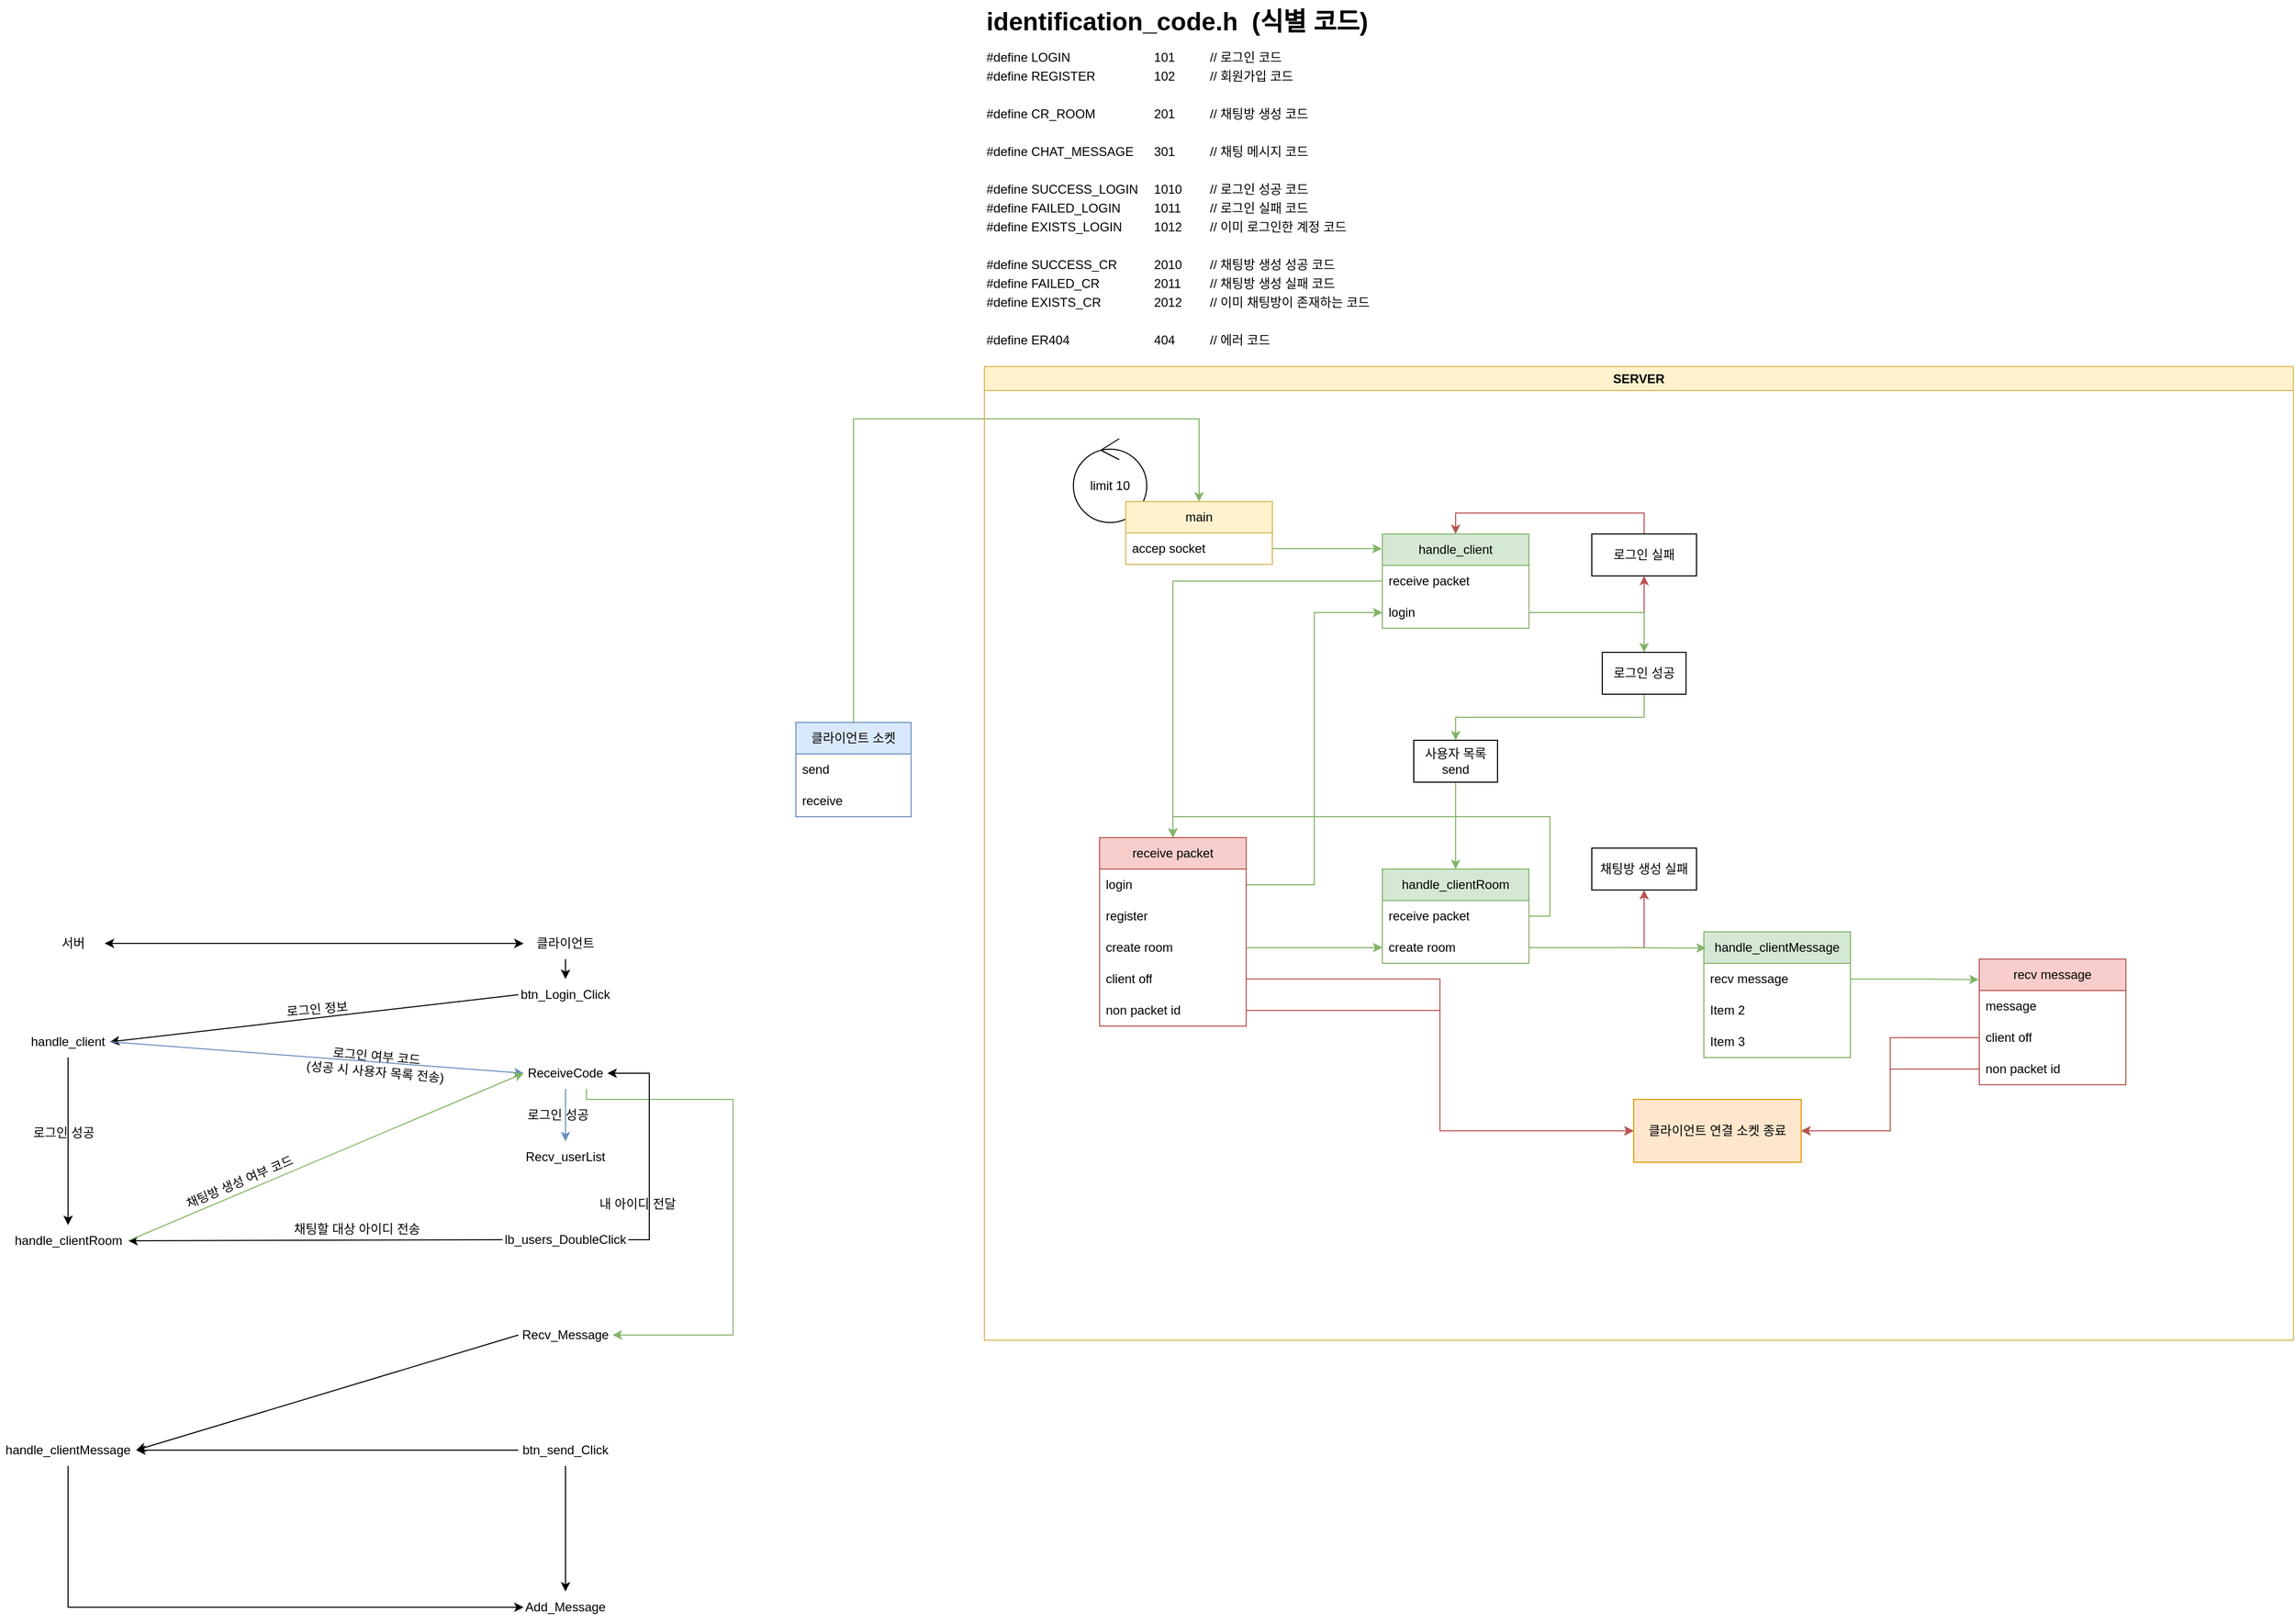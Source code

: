 <mxfile version="24.7.12">
  <diagram name="페이지-1" id="7Ynsx05TQ_TW6J1zzL17">
    <mxGraphModel dx="2921" dy="870" grid="1" gridSize="10" guides="1" tooltips="1" connect="1" arrows="1" fold="1" page="1" pageScale="1" pageWidth="827" pageHeight="1169" math="0" shadow="0">
      <root>
        <mxCell id="0" />
        <mxCell id="1" parent="0" />
        <mxCell id="s8_g53VmeSPwoNF7_Ztp-17" value="&lt;h1 style=&quot;margin-top: 0px;&quot;&gt;identification_code.h&amp;nbsp; (식별 코드)&lt;/h1&gt;&lt;p style=&quot;line-height: 50%;&quot;&gt;#define LOGIN&lt;span style=&quot;white-space:pre&quot;&gt;&#x9;&#x9;&#x9;&lt;/span&gt;101&lt;span style=&quot;white-space:pre&quot;&gt;&#x9;&#x9;&lt;/span&gt;// 로그인 코드&lt;/p&gt;&lt;p style=&quot;line-height: 50%;&quot;&gt;#define REGISTER&lt;span style=&quot;white-space:pre&quot;&gt;&#x9;&#x9;&lt;span style=&quot;white-space: pre;&quot;&gt;&#x9;&lt;/span&gt;&lt;/span&gt;102&lt;span style=&quot;white-space:pre&quot;&gt;&#x9;&#x9;&lt;/span&gt;// 회원가입 코드&lt;/p&gt;&lt;p style=&quot;line-height: 50%;&quot;&gt;&lt;br&gt;&lt;/p&gt;&lt;p style=&quot;line-height: 50%;&quot;&gt;#define CR_ROOM&lt;span style=&quot;white-space:pre&quot;&gt;&#x9;&#x9;&#x9;&lt;/span&gt;201&lt;span style=&quot;white-space:pre&quot;&gt;&#x9;&#x9;&lt;/span&gt;// 채팅방 생성 코드&lt;/p&gt;&lt;p style=&quot;line-height: 50%;&quot;&gt;&lt;br&gt;&lt;/p&gt;&lt;p style=&quot;line-height: 50%;&quot;&gt;#define CHAT_MESSAGE&lt;span style=&quot;white-space:pre&quot;&gt;&#x9;&lt;/span&gt;301&lt;span style=&quot;white-space:pre&quot;&gt;&#x9;&#x9;&lt;/span&gt;// 채팅 메시지 코드&lt;/p&gt;&lt;p style=&quot;line-height: 50%;&quot;&gt;&lt;br&gt;&lt;/p&gt;&lt;p style=&quot;line-height: 50%;&quot;&gt;#define SUCCESS_LOGIN&lt;span style=&quot;white-space:pre&quot;&gt;&#x9;&lt;/span&gt;1010&lt;span style=&quot;white-space:pre&quot;&gt;&#x9;&lt;/span&gt;// 로그인 성공 코드&lt;/p&gt;&lt;p style=&quot;line-height: 50%;&quot;&gt;#define FAILED_LOGIN&lt;span style=&quot;white-space: pre;&quot;&gt;&#x9;&lt;/span&gt;&lt;span style=&quot;white-space:pre&quot;&gt;&#x9;&lt;/span&gt;1011&lt;span style=&quot;white-space:pre&quot;&gt;&#x9;&lt;/span&gt;// 로그인 실패 코드&lt;/p&gt;&lt;p style=&quot;line-height: 50%;&quot;&gt;#define EXISTS_LOGIN&lt;span style=&quot;white-space:pre&quot;&gt;&#x9;&lt;span style=&quot;white-space: pre;&quot;&gt;&#x9;&lt;/span&gt;&lt;/span&gt;1012&lt;span style=&quot;white-space:pre&quot;&gt;&#x9;&lt;/span&gt;// 이미 로그인한 계정 코드&lt;/p&gt;&lt;p style=&quot;line-height: 50%;&quot;&gt;&lt;br&gt;&lt;/p&gt;&lt;p style=&quot;line-height: 50%;&quot;&gt;#define SUCCESS_CR&lt;span style=&quot;white-space:pre&quot;&gt;&#x9;&#x9;&lt;/span&gt;2010&lt;span style=&quot;white-space:pre&quot;&gt;&#x9;&lt;/span&gt;// 채팅방 생성 성공 코드&lt;/p&gt;&lt;p style=&quot;line-height: 50%;&quot;&gt;#define FAILED_CR&lt;span style=&quot;white-space:pre&quot;&gt;&#x9;&#x9;&lt;/span&gt;2011&lt;span style=&quot;white-space:pre&quot;&gt;&#x9;&lt;/span&gt;// 채팅방 생성 실패 코드&lt;/p&gt;&lt;p style=&quot;line-height: 50%;&quot;&gt;#define EXISTS_CR&lt;span style=&quot;white-space:pre&quot;&gt;&#x9;&#x9;&lt;/span&gt;2012&lt;span style=&quot;white-space:pre&quot;&gt;&#x9;&lt;/span&gt;// 이미 채팅방이 존재하는 코드&lt;/p&gt;&lt;p style=&quot;line-height: 50%;&quot;&gt;&lt;br&gt;&lt;/p&gt;&lt;p style=&quot;line-height: 50%;&quot;&gt;#define ER404&lt;span style=&quot;white-space:pre&quot;&gt;&#x9;&#x9;&#x9;&lt;/span&gt;404&lt;span style=&quot;white-space:pre&quot;&gt;&#x9;&#x9;&lt;/span&gt;// 에러 코드&lt;/p&gt;" style="text;html=1;whiteSpace=wrap;overflow=hidden;rounded=0;" parent="1" vertex="1">
          <mxGeometry width="400" height="330" as="geometry" />
        </mxCell>
        <mxCell id="HkOdZyDKnDV-VlXJsd4s-2" value="handle_client" style="swimlane;fontStyle=0;childLayout=stackLayout;horizontal=1;startSize=30;horizontalStack=0;resizeParent=1;resizeParentMax=0;resizeLast=0;collapsible=1;marginBottom=0;whiteSpace=wrap;html=1;fillColor=#d5e8d4;strokeColor=#82b366;" parent="1" vertex="1">
          <mxGeometry x="380" y="510" width="140" height="90" as="geometry" />
        </mxCell>
        <mxCell id="HkOdZyDKnDV-VlXJsd4s-3" value="receive packet" style="text;strokeColor=none;fillColor=none;align=left;verticalAlign=middle;spacingLeft=4;spacingRight=4;overflow=hidden;points=[[0,0.5],[1,0.5]];portConstraint=eastwest;rotatable=0;whiteSpace=wrap;html=1;" parent="HkOdZyDKnDV-VlXJsd4s-2" vertex="1">
          <mxGeometry y="30" width="140" height="30" as="geometry" />
        </mxCell>
        <mxCell id="HkOdZyDKnDV-VlXJsd4s-24" value="login" style="text;strokeColor=none;fillColor=none;align=left;verticalAlign=middle;spacingLeft=4;spacingRight=4;overflow=hidden;points=[[0,0.5],[1,0.5]];portConstraint=eastwest;rotatable=0;whiteSpace=wrap;html=1;" parent="HkOdZyDKnDV-VlXJsd4s-2" vertex="1">
          <mxGeometry y="60" width="140" height="30" as="geometry" />
        </mxCell>
        <mxCell id="HkOdZyDKnDV-VlXJsd4s-53" style="edgeStyle=orthogonalEdgeStyle;rounded=0;orthogonalLoop=1;jettySize=auto;html=1;exitX=1;exitY=0.25;exitDx=0;exitDy=0;entryX=0;entryY=0.5;entryDx=0;entryDy=0;fillColor=#d5e8d4;strokeColor=#82b366;" parent="1" source="HkOdZyDKnDV-VlXJsd4s-6" target="HkOdZyDKnDV-VlXJsd4s-24" edge="1">
          <mxGeometry relative="1" as="geometry" />
        </mxCell>
        <mxCell id="HkOdZyDKnDV-VlXJsd4s-59" style="edgeStyle=orthogonalEdgeStyle;rounded=0;orthogonalLoop=1;jettySize=auto;html=1;exitX=1;exitY=0.75;exitDx=0;exitDy=0;entryX=0;entryY=0.5;entryDx=0;entryDy=0;fillColor=#f8cecc;strokeColor=#b85450;" parent="1" source="HkOdZyDKnDV-VlXJsd4s-6" target="HkOdZyDKnDV-VlXJsd4s-58" edge="1">
          <mxGeometry relative="1" as="geometry" />
        </mxCell>
        <mxCell id="HkOdZyDKnDV-VlXJsd4s-6" value="receive packet" style="swimlane;fontStyle=0;childLayout=stackLayout;horizontal=1;startSize=30;horizontalStack=0;resizeParent=1;resizeParentMax=0;resizeLast=0;collapsible=1;marginBottom=0;whiteSpace=wrap;html=1;fillColor=#f8cecc;strokeColor=#b85450;" parent="1" vertex="1">
          <mxGeometry x="110" y="800" width="140" height="180" as="geometry" />
        </mxCell>
        <mxCell id="HkOdZyDKnDV-VlXJsd4s-7" value="login" style="text;strokeColor=none;fillColor=none;align=left;verticalAlign=middle;spacingLeft=4;spacingRight=4;overflow=hidden;points=[[0,0.5],[1,0.5]];portConstraint=eastwest;rotatable=0;whiteSpace=wrap;html=1;" parent="HkOdZyDKnDV-VlXJsd4s-6" vertex="1">
          <mxGeometry y="30" width="140" height="30" as="geometry" />
        </mxCell>
        <mxCell id="HkOdZyDKnDV-VlXJsd4s-8" value="register" style="text;strokeColor=none;fillColor=none;align=left;verticalAlign=middle;spacingLeft=4;spacingRight=4;overflow=hidden;points=[[0,0.5],[1,0.5]];portConstraint=eastwest;rotatable=0;whiteSpace=wrap;html=1;" parent="HkOdZyDKnDV-VlXJsd4s-6" vertex="1">
          <mxGeometry y="60" width="140" height="30" as="geometry" />
        </mxCell>
        <mxCell id="HkOdZyDKnDV-VlXJsd4s-9" value="create room" style="text;strokeColor=none;fillColor=none;align=left;verticalAlign=middle;spacingLeft=4;spacingRight=4;overflow=hidden;points=[[0,0.5],[1,0.5]];portConstraint=eastwest;rotatable=0;whiteSpace=wrap;html=1;" parent="HkOdZyDKnDV-VlXJsd4s-6" vertex="1">
          <mxGeometry y="90" width="140" height="30" as="geometry" />
        </mxCell>
        <mxCell id="HkOdZyDKnDV-VlXJsd4s-11" value="client off" style="text;strokeColor=none;fillColor=none;align=left;verticalAlign=middle;spacingLeft=4;spacingRight=4;overflow=hidden;points=[[0,0.5],[1,0.5]];portConstraint=eastwest;rotatable=0;whiteSpace=wrap;html=1;" parent="HkOdZyDKnDV-VlXJsd4s-6" vertex="1">
          <mxGeometry y="120" width="140" height="30" as="geometry" />
        </mxCell>
        <mxCell id="HkOdZyDKnDV-VlXJsd4s-13" value="non packet id" style="text;strokeColor=none;fillColor=none;align=left;verticalAlign=middle;spacingLeft=4;spacingRight=4;overflow=hidden;points=[[0,0.5],[1,0.5]];portConstraint=eastwest;rotatable=0;whiteSpace=wrap;html=1;" parent="HkOdZyDKnDV-VlXJsd4s-6" vertex="1">
          <mxGeometry y="150" width="140" height="30" as="geometry" />
        </mxCell>
        <mxCell id="HkOdZyDKnDV-VlXJsd4s-15" value="recv message" style="swimlane;fontStyle=0;childLayout=stackLayout;horizontal=1;startSize=30;horizontalStack=0;resizeParent=1;resizeParentMax=0;resizeLast=0;collapsible=1;marginBottom=0;whiteSpace=wrap;html=1;fillColor=#f8cecc;strokeColor=#b85450;" parent="1" vertex="1">
          <mxGeometry x="950" y="916" width="140" height="120" as="geometry" />
        </mxCell>
        <mxCell id="HkOdZyDKnDV-VlXJsd4s-16" value="message" style="text;strokeColor=none;fillColor=none;align=left;verticalAlign=middle;spacingLeft=4;spacingRight=4;overflow=hidden;points=[[0,0.5],[1,0.5]];portConstraint=eastwest;rotatable=0;whiteSpace=wrap;html=1;" parent="HkOdZyDKnDV-VlXJsd4s-15" vertex="1">
          <mxGeometry y="30" width="140" height="30" as="geometry" />
        </mxCell>
        <mxCell id="HkOdZyDKnDV-VlXJsd4s-17" value="client off" style="text;strokeColor=none;fillColor=none;align=left;verticalAlign=middle;spacingLeft=4;spacingRight=4;overflow=hidden;points=[[0,0.5],[1,0.5]];portConstraint=eastwest;rotatable=0;whiteSpace=wrap;html=1;" parent="HkOdZyDKnDV-VlXJsd4s-15" vertex="1">
          <mxGeometry y="60" width="140" height="30" as="geometry" />
        </mxCell>
        <mxCell id="HkOdZyDKnDV-VlXJsd4s-18" value="non packet id" style="text;strokeColor=none;fillColor=none;align=left;verticalAlign=middle;spacingLeft=4;spacingRight=4;overflow=hidden;points=[[0,0.5],[1,0.5]];portConstraint=eastwest;rotatable=0;whiteSpace=wrap;html=1;" parent="HkOdZyDKnDV-VlXJsd4s-15" vertex="1">
          <mxGeometry y="90" width="140" height="30" as="geometry" />
        </mxCell>
        <mxCell id="HkOdZyDKnDV-VlXJsd4s-19" value="handle_clientRoom" style="swimlane;fontStyle=0;childLayout=stackLayout;horizontal=1;startSize=30;horizontalStack=0;resizeParent=1;resizeParentMax=0;resizeLast=0;collapsible=1;marginBottom=0;whiteSpace=wrap;html=1;fillColor=#d5e8d4;strokeColor=#82b366;" parent="1" vertex="1">
          <mxGeometry x="380" y="830" width="140" height="90" as="geometry" />
        </mxCell>
        <mxCell id="HkOdZyDKnDV-VlXJsd4s-20" value="receive packet" style="text;strokeColor=none;fillColor=none;align=left;verticalAlign=middle;spacingLeft=4;spacingRight=4;overflow=hidden;points=[[0,0.5],[1,0.5]];portConstraint=eastwest;rotatable=0;whiteSpace=wrap;html=1;" parent="HkOdZyDKnDV-VlXJsd4s-19" vertex="1">
          <mxGeometry y="30" width="140" height="30" as="geometry" />
        </mxCell>
        <mxCell id="HkOdZyDKnDV-VlXJsd4s-21" value="create room" style="text;strokeColor=none;fillColor=none;align=left;verticalAlign=middle;spacingLeft=4;spacingRight=4;overflow=hidden;points=[[0,0.5],[1,0.5]];portConstraint=eastwest;rotatable=0;whiteSpace=wrap;html=1;" parent="HkOdZyDKnDV-VlXJsd4s-19" vertex="1">
          <mxGeometry y="60" width="140" height="30" as="geometry" />
        </mxCell>
        <mxCell id="HkOdZyDKnDV-VlXJsd4s-23" style="edgeStyle=orthogonalEdgeStyle;rounded=0;orthogonalLoop=1;jettySize=auto;html=1;exitX=1;exitY=0.5;exitDx=0;exitDy=0;entryX=-0.004;entryY=0.156;entryDx=0;entryDy=0;entryPerimeter=0;fillColor=#d5e8d4;strokeColor=#82b366;" parent="1" source="s8_g53VmeSPwoNF7_Ztp-13" target="HkOdZyDKnDV-VlXJsd4s-2" edge="1">
          <mxGeometry relative="1" as="geometry">
            <mxPoint x="400" y="470" as="targetPoint" />
          </mxGeometry>
        </mxCell>
        <mxCell id="HkOdZyDKnDV-VlXJsd4s-64" style="edgeStyle=orthogonalEdgeStyle;rounded=0;orthogonalLoop=1;jettySize=auto;html=1;exitX=0.5;exitY=0;exitDx=0;exitDy=0;entryX=0.5;entryY=0;entryDx=0;entryDy=0;fillColor=#f8cecc;strokeColor=#b85450;" parent="1" source="HkOdZyDKnDV-VlXJsd4s-29" target="HkOdZyDKnDV-VlXJsd4s-2" edge="1">
          <mxGeometry relative="1" as="geometry" />
        </mxCell>
        <mxCell id="HkOdZyDKnDV-VlXJsd4s-29" value="로그인 실패" style="rounded=0;whiteSpace=wrap;html=1;" parent="1" vertex="1">
          <mxGeometry x="580" y="510" width="100" height="40" as="geometry" />
        </mxCell>
        <mxCell id="HkOdZyDKnDV-VlXJsd4s-36" style="edgeStyle=orthogonalEdgeStyle;rounded=0;orthogonalLoop=1;jettySize=auto;html=1;exitX=1;exitY=0.5;exitDx=0;exitDy=0;entryX=0;entryY=0.5;entryDx=0;entryDy=0;fillColor=#d5e8d4;strokeColor=#82b366;" parent="1" source="HkOdZyDKnDV-VlXJsd4s-9" target="HkOdZyDKnDV-VlXJsd4s-21" edge="1">
          <mxGeometry relative="1" as="geometry" />
        </mxCell>
        <mxCell id="HkOdZyDKnDV-VlXJsd4s-37" value="채팅방 생성 실패" style="rounded=0;whiteSpace=wrap;html=1;" parent="1" vertex="1">
          <mxGeometry x="580" y="810" width="100" height="40" as="geometry" />
        </mxCell>
        <mxCell id="HkOdZyDKnDV-VlXJsd4s-40" style="edgeStyle=orthogonalEdgeStyle;rounded=0;orthogonalLoop=1;jettySize=auto;html=1;exitX=1;exitY=0.5;exitDx=0;exitDy=0;entryX=0.5;entryY=1;entryDx=0;entryDy=0;fillColor=#f8cecc;strokeColor=#b85450;" parent="1" source="HkOdZyDKnDV-VlXJsd4s-24" target="HkOdZyDKnDV-VlXJsd4s-29" edge="1">
          <mxGeometry relative="1" as="geometry" />
        </mxCell>
        <mxCell id="HkOdZyDKnDV-VlXJsd4s-42" style="edgeStyle=orthogonalEdgeStyle;rounded=0;orthogonalLoop=1;jettySize=auto;html=1;exitX=1;exitY=0.5;exitDx=0;exitDy=0;entryX=0.5;entryY=1;entryDx=0;entryDy=0;fillColor=#f8cecc;strokeColor=#b85450;" parent="1" source="HkOdZyDKnDV-VlXJsd4s-21" target="HkOdZyDKnDV-VlXJsd4s-37" edge="1">
          <mxGeometry relative="1" as="geometry" />
        </mxCell>
        <mxCell id="HkOdZyDKnDV-VlXJsd4s-44" value="handle_clientMessage" style="swimlane;fontStyle=0;childLayout=stackLayout;horizontal=1;startSize=30;horizontalStack=0;resizeParent=1;resizeParentMax=0;resizeLast=0;collapsible=1;marginBottom=0;whiteSpace=wrap;html=1;fillColor=#d5e8d4;strokeColor=#82b366;" parent="1" vertex="1">
          <mxGeometry x="687" y="890" width="140" height="120" as="geometry" />
        </mxCell>
        <mxCell id="HkOdZyDKnDV-VlXJsd4s-45" value="recv message" style="text;strokeColor=none;fillColor=none;align=left;verticalAlign=middle;spacingLeft=4;spacingRight=4;overflow=hidden;points=[[0,0.5],[1,0.5]];portConstraint=eastwest;rotatable=0;whiteSpace=wrap;html=1;" parent="HkOdZyDKnDV-VlXJsd4s-44" vertex="1">
          <mxGeometry y="30" width="140" height="30" as="geometry" />
        </mxCell>
        <mxCell id="HkOdZyDKnDV-VlXJsd4s-46" value="Item 2" style="text;strokeColor=none;fillColor=none;align=left;verticalAlign=middle;spacingLeft=4;spacingRight=4;overflow=hidden;points=[[0,0.5],[1,0.5]];portConstraint=eastwest;rotatable=0;whiteSpace=wrap;html=1;" parent="HkOdZyDKnDV-VlXJsd4s-44" vertex="1">
          <mxGeometry y="60" width="140" height="30" as="geometry" />
        </mxCell>
        <mxCell id="HkOdZyDKnDV-VlXJsd4s-47" value="Item 3" style="text;strokeColor=none;fillColor=none;align=left;verticalAlign=middle;spacingLeft=4;spacingRight=4;overflow=hidden;points=[[0,0.5],[1,0.5]];portConstraint=eastwest;rotatable=0;whiteSpace=wrap;html=1;" parent="HkOdZyDKnDV-VlXJsd4s-44" vertex="1">
          <mxGeometry y="90" width="140" height="30" as="geometry" />
        </mxCell>
        <mxCell id="HkOdZyDKnDV-VlXJsd4s-51" style="edgeStyle=orthogonalEdgeStyle;rounded=0;orthogonalLoop=1;jettySize=auto;html=1;exitX=1;exitY=0.5;exitDx=0;exitDy=0;entryX=-0.004;entryY=0.163;entryDx=0;entryDy=0;entryPerimeter=0;fillColor=#d5e8d4;strokeColor=#82b366;" parent="1" source="HkOdZyDKnDV-VlXJsd4s-45" target="HkOdZyDKnDV-VlXJsd4s-15" edge="1">
          <mxGeometry relative="1" as="geometry" />
        </mxCell>
        <mxCell id="HkOdZyDKnDV-VlXJsd4s-57" style="edgeStyle=orthogonalEdgeStyle;rounded=0;orthogonalLoop=1;jettySize=auto;html=1;exitX=1;exitY=0.5;exitDx=0;exitDy=0;entryX=0.5;entryY=0;entryDx=0;entryDy=0;fillColor=#d5e8d4;strokeColor=#82b366;" parent="1" source="HkOdZyDKnDV-VlXJsd4s-20" target="HkOdZyDKnDV-VlXJsd4s-6" edge="1">
          <mxGeometry relative="1" as="geometry">
            <mxPoint x="180" y="710" as="targetPoint" />
            <Array as="points">
              <mxPoint x="540" y="875" />
              <mxPoint x="540" y="780" />
              <mxPoint x="180" y="780" />
            </Array>
          </mxGeometry>
        </mxCell>
        <mxCell id="HkOdZyDKnDV-VlXJsd4s-58" value="클라이언트 연결 소켓 종료" style="rounded=0;whiteSpace=wrap;html=1;fillColor=#ffe6cc;strokeColor=#d79b00;" parent="1" vertex="1">
          <mxGeometry x="620" y="1050" width="160" height="60" as="geometry" />
        </mxCell>
        <mxCell id="HkOdZyDKnDV-VlXJsd4s-60" style="edgeStyle=orthogonalEdgeStyle;rounded=0;orthogonalLoop=1;jettySize=auto;html=1;exitX=1;exitY=0.5;exitDx=0;exitDy=0;entryX=0.014;entryY=0.129;entryDx=0;entryDy=0;entryPerimeter=0;fillColor=#d5e8d4;strokeColor=#82b366;" parent="1" source="HkOdZyDKnDV-VlXJsd4s-21" target="HkOdZyDKnDV-VlXJsd4s-44" edge="1">
          <mxGeometry relative="1" as="geometry" />
        </mxCell>
        <mxCell id="HkOdZyDKnDV-VlXJsd4s-61" style="edgeStyle=orthogonalEdgeStyle;rounded=0;orthogonalLoop=1;jettySize=auto;html=1;exitX=0;exitY=0.5;exitDx=0;exitDy=0;entryX=1;entryY=0.5;entryDx=0;entryDy=0;fillColor=#f8cecc;strokeColor=#b85450;" parent="1" source="HkOdZyDKnDV-VlXJsd4s-17" target="HkOdZyDKnDV-VlXJsd4s-58" edge="1">
          <mxGeometry relative="1" as="geometry" />
        </mxCell>
        <mxCell id="HkOdZyDKnDV-VlXJsd4s-62" style="edgeStyle=orthogonalEdgeStyle;rounded=0;orthogonalLoop=1;jettySize=auto;html=1;exitX=1;exitY=0.5;exitDx=0;exitDy=0;entryX=0;entryY=0.5;entryDx=0;entryDy=0;fillColor=#f8cecc;strokeColor=#b85450;" parent="1" source="HkOdZyDKnDV-VlXJsd4s-13" target="HkOdZyDKnDV-VlXJsd4s-58" edge="1">
          <mxGeometry relative="1" as="geometry" />
        </mxCell>
        <mxCell id="HkOdZyDKnDV-VlXJsd4s-63" style="edgeStyle=orthogonalEdgeStyle;rounded=0;orthogonalLoop=1;jettySize=auto;html=1;exitX=0;exitY=0.5;exitDx=0;exitDy=0;entryX=1;entryY=0.5;entryDx=0;entryDy=0;fillColor=#f8cecc;strokeColor=#b85450;" parent="1" source="HkOdZyDKnDV-VlXJsd4s-18" target="HkOdZyDKnDV-VlXJsd4s-58" edge="1">
          <mxGeometry relative="1" as="geometry" />
        </mxCell>
        <mxCell id="HkOdZyDKnDV-VlXJsd4s-69" value="" style="edgeStyle=orthogonalEdgeStyle;rounded=0;orthogonalLoop=1;jettySize=auto;html=1;exitX=1;exitY=0.5;exitDx=0;exitDy=0;entryX=0.5;entryY=0;entryDx=0;entryDy=0;fillColor=#d5e8d4;strokeColor=#82b366;" parent="1" source="HkOdZyDKnDV-VlXJsd4s-24" target="HkOdZyDKnDV-VlXJsd4s-65" edge="1">
          <mxGeometry relative="1" as="geometry">
            <mxPoint x="520" y="585" as="sourcePoint" />
            <mxPoint x="450" y="830" as="targetPoint" />
            <Array as="points" />
          </mxGeometry>
        </mxCell>
        <mxCell id="HkOdZyDKnDV-VlXJsd4s-76" style="edgeStyle=orthogonalEdgeStyle;rounded=0;orthogonalLoop=1;jettySize=auto;html=1;exitX=0.5;exitY=1;exitDx=0;exitDy=0;entryX=0.5;entryY=0;entryDx=0;entryDy=0;fillColor=#d5e8d4;strokeColor=#82b366;" parent="1" source="HkOdZyDKnDV-VlXJsd4s-65" target="HkOdZyDKnDV-VlXJsd4s-71" edge="1">
          <mxGeometry relative="1" as="geometry" />
        </mxCell>
        <mxCell id="HkOdZyDKnDV-VlXJsd4s-65" value="로그인 성공" style="rounded=0;whiteSpace=wrap;html=1;" parent="1" vertex="1">
          <mxGeometry x="590" y="623" width="80" height="40" as="geometry" />
        </mxCell>
        <mxCell id="HkOdZyDKnDV-VlXJsd4s-75" style="edgeStyle=orthogonalEdgeStyle;rounded=0;orthogonalLoop=1;jettySize=auto;html=1;exitX=0.5;exitY=1;exitDx=0;exitDy=0;entryX=0.5;entryY=0;entryDx=0;entryDy=0;fillColor=#d5e8d4;strokeColor=#82b366;" parent="1" source="HkOdZyDKnDV-VlXJsd4s-71" target="HkOdZyDKnDV-VlXJsd4s-19" edge="1">
          <mxGeometry relative="1" as="geometry" />
        </mxCell>
        <mxCell id="HkOdZyDKnDV-VlXJsd4s-71" value="사용자 목록 send" style="rounded=0;whiteSpace=wrap;html=1;" parent="1" vertex="1">
          <mxGeometry x="410" y="707" width="80" height="40" as="geometry" />
        </mxCell>
        <mxCell id="HkOdZyDKnDV-VlXJsd4s-73" value="" style="group" parent="1" vertex="1" connectable="0">
          <mxGeometry x="85" y="419" width="190" height="120" as="geometry" />
        </mxCell>
        <mxCell id="HkOdZyDKnDV-VlXJsd4s-1" value="limit 10" style="ellipse;shape=umlControl;whiteSpace=wrap;html=1;" parent="HkOdZyDKnDV-VlXJsd4s-73" vertex="1">
          <mxGeometry width="70" height="80" as="geometry" />
        </mxCell>
        <mxCell id="s8_g53VmeSPwoNF7_Ztp-12" value="main" style="swimlane;fontStyle=0;childLayout=stackLayout;horizontal=1;startSize=30;horizontalStack=0;resizeParent=1;resizeParentMax=0;resizeLast=0;collapsible=1;marginBottom=0;whiteSpace=wrap;html=1;fillColor=#fff2cc;strokeColor=#d6b656;" parent="HkOdZyDKnDV-VlXJsd4s-73" vertex="1">
          <mxGeometry x="50" y="60" width="140" height="60" as="geometry" />
        </mxCell>
        <mxCell id="s8_g53VmeSPwoNF7_Ztp-13" value="accep socket" style="text;strokeColor=none;fillColor=none;align=left;verticalAlign=middle;spacingLeft=4;spacingRight=4;overflow=hidden;points=[[0,0.5],[1,0.5]];portConstraint=eastwest;rotatable=0;whiteSpace=wrap;html=1;" parent="s8_g53VmeSPwoNF7_Ztp-12" vertex="1">
          <mxGeometry y="30" width="140" height="30" as="geometry" />
        </mxCell>
        <mxCell id="HkOdZyDKnDV-VlXJsd4s-74" style="edgeStyle=orthogonalEdgeStyle;rounded=0;orthogonalLoop=1;jettySize=auto;html=1;exitX=0;exitY=0.5;exitDx=0;exitDy=0;entryX=0.5;entryY=0;entryDx=0;entryDy=0;fillColor=#d5e8d4;strokeColor=#82b366;" parent="1" source="HkOdZyDKnDV-VlXJsd4s-3" target="HkOdZyDKnDV-VlXJsd4s-6" edge="1">
          <mxGeometry relative="1" as="geometry" />
        </mxCell>
        <mxCell id="HkOdZyDKnDV-VlXJsd4s-85" style="edgeStyle=orthogonalEdgeStyle;rounded=0;orthogonalLoop=1;jettySize=auto;html=1;exitX=0.5;exitY=0;exitDx=0;exitDy=0;entryX=0.5;entryY=0;entryDx=0;entryDy=0;fillColor=#d5e8d4;strokeColor=#82b366;" parent="1" source="HkOdZyDKnDV-VlXJsd4s-78" target="s8_g53VmeSPwoNF7_Ztp-12" edge="1">
          <mxGeometry relative="1" as="geometry">
            <Array as="points">
              <mxPoint x="-125" y="400" />
              <mxPoint x="205" y="400" />
            </Array>
          </mxGeometry>
        </mxCell>
        <mxCell id="HkOdZyDKnDV-VlXJsd4s-78" value="클라이언트 소켓" style="swimlane;fontStyle=0;childLayout=stackLayout;horizontal=1;startSize=30;horizontalStack=0;resizeParent=1;resizeParentMax=0;resizeLast=0;collapsible=1;marginBottom=0;whiteSpace=wrap;html=1;fillColor=#dae8fc;strokeColor=#6c8ebf;" parent="1" vertex="1">
          <mxGeometry x="-180" y="690" width="110" height="90" as="geometry" />
        </mxCell>
        <mxCell id="HkOdZyDKnDV-VlXJsd4s-79" value="send" style="text;strokeColor=none;fillColor=none;align=left;verticalAlign=middle;spacingLeft=4;spacingRight=4;overflow=hidden;points=[[0,0.5],[1,0.5]];portConstraint=eastwest;rotatable=0;whiteSpace=wrap;html=1;" parent="HkOdZyDKnDV-VlXJsd4s-78" vertex="1">
          <mxGeometry y="30" width="110" height="30" as="geometry" />
        </mxCell>
        <mxCell id="HkOdZyDKnDV-VlXJsd4s-80" value="receive" style="text;strokeColor=none;fillColor=none;align=left;verticalAlign=middle;spacingLeft=4;spacingRight=4;overflow=hidden;points=[[0,0.5],[1,0.5]];portConstraint=eastwest;rotatable=0;whiteSpace=wrap;html=1;" parent="HkOdZyDKnDV-VlXJsd4s-78" vertex="1">
          <mxGeometry y="60" width="110" height="30" as="geometry" />
        </mxCell>
        <mxCell id="HkOdZyDKnDV-VlXJsd4s-84" value="SERVER" style="swimlane;whiteSpace=wrap;html=1;fillColor=#fff2cc;strokeColor=#d6b656;" parent="1" vertex="1">
          <mxGeometry y="350" width="1250" height="930" as="geometry" />
        </mxCell>
        <mxCell id="HkOdZyDKnDV-VlXJsd4s-99" style="edgeStyle=orthogonalEdgeStyle;rounded=0;orthogonalLoop=1;jettySize=auto;html=1;exitX=0.5;exitY=1;exitDx=0;exitDy=0;entryX=0.5;entryY=0;entryDx=0;entryDy=0;" parent="1" source="HkOdZyDKnDV-VlXJsd4s-86" target="HkOdZyDKnDV-VlXJsd4s-90" edge="1">
          <mxGeometry relative="1" as="geometry" />
        </mxCell>
        <mxCell id="HkOdZyDKnDV-VlXJsd4s-86" value="handle_client" style="text;html=1;align=center;verticalAlign=middle;whiteSpace=wrap;rounded=0;" parent="1" vertex="1">
          <mxGeometry x="-915" y="980" width="80" height="30" as="geometry" />
        </mxCell>
        <mxCell id="HkOdZyDKnDV-VlXJsd4s-98" style="edgeStyle=orthogonalEdgeStyle;rounded=0;orthogonalLoop=1;jettySize=auto;html=1;exitX=0.5;exitY=1;exitDx=0;exitDy=0;entryX=0.5;entryY=0;entryDx=0;entryDy=0;fillColor=#dae8fc;strokeColor=#6c8ebf;" parent="1" source="HkOdZyDKnDV-VlXJsd4s-87" target="HkOdZyDKnDV-VlXJsd4s-91" edge="1">
          <mxGeometry relative="1" as="geometry" />
        </mxCell>
        <mxCell id="HkOdZyDKnDV-VlXJsd4s-104" style="edgeStyle=orthogonalEdgeStyle;rounded=0;orthogonalLoop=1;jettySize=auto;html=1;exitX=0.75;exitY=1;exitDx=0;exitDy=0;entryX=1;entryY=0.5;entryDx=0;entryDy=0;fillColor=#d5e8d4;strokeColor=#82b366;" parent="1" source="HkOdZyDKnDV-VlXJsd4s-87" target="HkOdZyDKnDV-VlXJsd4s-92" edge="1">
          <mxGeometry relative="1" as="geometry">
            <Array as="points">
              <mxPoint x="-380" y="1050" />
              <mxPoint x="-240" y="1050" />
              <mxPoint x="-240" y="1275" />
            </Array>
          </mxGeometry>
        </mxCell>
        <mxCell id="HkOdZyDKnDV-VlXJsd4s-87" value="ReceiveCode" style="text;html=1;align=center;verticalAlign=middle;whiteSpace=wrap;rounded=0;" parent="1" vertex="1">
          <mxGeometry x="-440" y="1010" width="80" height="30" as="geometry" />
        </mxCell>
        <mxCell id="HkOdZyDKnDV-VlXJsd4s-88" value="서버" style="text;html=1;align=center;verticalAlign=middle;whiteSpace=wrap;rounded=0;" parent="1" vertex="1">
          <mxGeometry x="-900" y="886" width="60" height="30" as="geometry" />
        </mxCell>
        <mxCell id="iaJI47n_tUrXSAxFMvHN-2" style="edgeStyle=orthogonalEdgeStyle;rounded=0;orthogonalLoop=1;jettySize=auto;html=1;exitX=0;exitY=0.5;exitDx=0;exitDy=0;entryX=1;entryY=0.5;entryDx=0;entryDy=0;endArrow=classic;endFill=1;startArrow=classic;startFill=1;" parent="1" source="HkOdZyDKnDV-VlXJsd4s-89" target="HkOdZyDKnDV-VlXJsd4s-88" edge="1">
          <mxGeometry relative="1" as="geometry" />
        </mxCell>
        <mxCell id="iaJI47n_tUrXSAxFMvHN-3" style="edgeStyle=orthogonalEdgeStyle;rounded=0;orthogonalLoop=1;jettySize=auto;html=1;exitX=0.5;exitY=1;exitDx=0;exitDy=0;entryX=0.5;entryY=0;entryDx=0;entryDy=0;" parent="1" source="HkOdZyDKnDV-VlXJsd4s-89" target="HkOdZyDKnDV-VlXJsd4s-96" edge="1">
          <mxGeometry relative="1" as="geometry" />
        </mxCell>
        <mxCell id="HkOdZyDKnDV-VlXJsd4s-89" value="클라이언트" style="text;html=1;align=center;verticalAlign=middle;whiteSpace=wrap;rounded=0;" parent="1" vertex="1">
          <mxGeometry x="-440" y="886" width="80" height="30" as="geometry" />
        </mxCell>
        <mxCell id="HkOdZyDKnDV-VlXJsd4s-90" value="handle_clientRoom" style="text;html=1;align=center;verticalAlign=middle;whiteSpace=wrap;rounded=0;" parent="1" vertex="1">
          <mxGeometry x="-932.5" y="1170" width="115" height="30" as="geometry" />
        </mxCell>
        <mxCell id="HkOdZyDKnDV-VlXJsd4s-91" value="Recv_userList" style="text;html=1;align=center;verticalAlign=middle;whiteSpace=wrap;rounded=0;" parent="1" vertex="1">
          <mxGeometry x="-430" y="1090" width="60" height="30" as="geometry" />
        </mxCell>
        <mxCell id="HkOdZyDKnDV-VlXJsd4s-106" style="rounded=0;orthogonalLoop=1;jettySize=auto;html=1;exitX=0;exitY=0.5;exitDx=0;exitDy=0;entryX=1;entryY=0.5;entryDx=0;entryDy=0;" parent="1" source="HkOdZyDKnDV-VlXJsd4s-92" target="HkOdZyDKnDV-VlXJsd4s-94" edge="1">
          <mxGeometry relative="1" as="geometry" />
        </mxCell>
        <mxCell id="HkOdZyDKnDV-VlXJsd4s-92" value="Recv_Message" style="text;html=1;align=center;verticalAlign=middle;whiteSpace=wrap;rounded=0;" parent="1" vertex="1">
          <mxGeometry x="-445" y="1260" width="90" height="30" as="geometry" />
        </mxCell>
        <mxCell id="HkOdZyDKnDV-VlXJsd4s-93" value="Add_Message" style="text;html=1;align=center;verticalAlign=middle;whiteSpace=wrap;rounded=0;" parent="1" vertex="1">
          <mxGeometry x="-440" y="1520" width="80" height="30" as="geometry" />
        </mxCell>
        <mxCell id="HkOdZyDKnDV-VlXJsd4s-113" style="edgeStyle=orthogonalEdgeStyle;rounded=0;orthogonalLoop=1;jettySize=auto;html=1;exitX=0.5;exitY=1;exitDx=0;exitDy=0;entryX=0;entryY=0.5;entryDx=0;entryDy=0;" parent="1" source="HkOdZyDKnDV-VlXJsd4s-94" target="HkOdZyDKnDV-VlXJsd4s-93" edge="1">
          <mxGeometry relative="1" as="geometry" />
        </mxCell>
        <mxCell id="HkOdZyDKnDV-VlXJsd4s-94" value="handle_clientMessage" style="text;html=1;align=center;verticalAlign=middle;whiteSpace=wrap;rounded=0;" parent="1" vertex="1">
          <mxGeometry x="-940" y="1370" width="130" height="30" as="geometry" />
        </mxCell>
        <mxCell id="iaJI47n_tUrXSAxFMvHN-6" style="rounded=0;orthogonalLoop=1;jettySize=auto;html=1;exitX=0;exitY=0.5;exitDx=0;exitDy=0;entryX=1;entryY=0.5;entryDx=0;entryDy=0;" parent="1" source="HkOdZyDKnDV-VlXJsd4s-96" target="HkOdZyDKnDV-VlXJsd4s-86" edge="1">
          <mxGeometry relative="1" as="geometry" />
        </mxCell>
        <mxCell id="HkOdZyDKnDV-VlXJsd4s-96" value="btn_Login_Click" style="text;html=1;align=center;verticalAlign=middle;whiteSpace=wrap;rounded=0;" parent="1" vertex="1">
          <mxGeometry x="-445" y="935" width="90" height="30" as="geometry" />
        </mxCell>
        <mxCell id="HkOdZyDKnDV-VlXJsd4s-97" value="" style="endArrow=classic;html=1;rounded=0;exitX=1;exitY=0.5;exitDx=0;exitDy=0;entryX=0;entryY=0.5;entryDx=0;entryDy=0;fillColor=#dae8fc;strokeColor=#6c8ebf;" parent="1" source="HkOdZyDKnDV-VlXJsd4s-86" target="HkOdZyDKnDV-VlXJsd4s-87" edge="1">
          <mxGeometry width="50" height="50" relative="1" as="geometry">
            <mxPoint x="-570" y="1160" as="sourcePoint" />
            <mxPoint x="-520" y="1110" as="targetPoint" />
          </mxGeometry>
        </mxCell>
        <mxCell id="HkOdZyDKnDV-VlXJsd4s-102" style="edgeStyle=orthogonalEdgeStyle;rounded=0;orthogonalLoop=1;jettySize=auto;html=1;exitX=1;exitY=0.5;exitDx=0;exitDy=0;entryX=1;entryY=0.5;entryDx=0;entryDy=0;" parent="1" source="HkOdZyDKnDV-VlXJsd4s-100" target="HkOdZyDKnDV-VlXJsd4s-87" edge="1">
          <mxGeometry relative="1" as="geometry" />
        </mxCell>
        <mxCell id="HkOdZyDKnDV-VlXJsd4s-100" value="lb_users_DoubleClick" style="text;html=1;align=center;verticalAlign=middle;whiteSpace=wrap;rounded=0;" parent="1" vertex="1">
          <mxGeometry x="-460" y="1169" width="120" height="30" as="geometry" />
        </mxCell>
        <mxCell id="HkOdZyDKnDV-VlXJsd4s-101" value="" style="endArrow=classic;html=1;rounded=0;exitX=0;exitY=0.5;exitDx=0;exitDy=0;entryX=1;entryY=0.5;entryDx=0;entryDy=0;" parent="1" source="HkOdZyDKnDV-VlXJsd4s-100" target="HkOdZyDKnDV-VlXJsd4s-90" edge="1">
          <mxGeometry width="50" height="50" relative="1" as="geometry">
            <mxPoint x="-540" y="1160" as="sourcePoint" />
            <mxPoint x="-490" y="1110" as="targetPoint" />
          </mxGeometry>
        </mxCell>
        <mxCell id="HkOdZyDKnDV-VlXJsd4s-103" value="" style="endArrow=classic;html=1;rounded=0;exitX=1;exitY=0.5;exitDx=0;exitDy=0;entryX=0;entryY=0.5;entryDx=0;entryDy=0;fillColor=#d5e8d4;strokeColor=#82b366;" parent="1" source="HkOdZyDKnDV-VlXJsd4s-90" target="HkOdZyDKnDV-VlXJsd4s-87" edge="1">
          <mxGeometry width="50" height="50" relative="1" as="geometry">
            <mxPoint x="-540" y="1160" as="sourcePoint" />
            <mxPoint x="-490" y="1110" as="targetPoint" />
          </mxGeometry>
        </mxCell>
        <mxCell id="HkOdZyDKnDV-VlXJsd4s-109" style="edgeStyle=orthogonalEdgeStyle;rounded=0;orthogonalLoop=1;jettySize=auto;html=1;exitX=0.5;exitY=1;exitDx=0;exitDy=0;entryX=0.5;entryY=0;entryDx=0;entryDy=0;" parent="1" source="HkOdZyDKnDV-VlXJsd4s-107" target="HkOdZyDKnDV-VlXJsd4s-93" edge="1">
          <mxGeometry relative="1" as="geometry" />
        </mxCell>
        <mxCell id="HkOdZyDKnDV-VlXJsd4s-107" value="btn_send_Click" style="text;html=1;align=center;verticalAlign=middle;whiteSpace=wrap;rounded=0;" parent="1" vertex="1">
          <mxGeometry x="-445" y="1370" width="90" height="30" as="geometry" />
        </mxCell>
        <mxCell id="HkOdZyDKnDV-VlXJsd4s-112" value="" style="endArrow=classic;html=1;rounded=0;exitX=0;exitY=0.5;exitDx=0;exitDy=0;entryX=1;entryY=0.5;entryDx=0;entryDy=0;" parent="1" source="HkOdZyDKnDV-VlXJsd4s-107" target="HkOdZyDKnDV-VlXJsd4s-94" edge="1">
          <mxGeometry width="50" height="50" relative="1" as="geometry">
            <mxPoint x="-540" y="1160" as="sourcePoint" />
            <mxPoint x="-490" y="1110" as="targetPoint" />
          </mxGeometry>
        </mxCell>
        <mxCell id="iaJI47n_tUrXSAxFMvHN-7" value="로그인 정보" style="text;html=1;align=center;verticalAlign=middle;whiteSpace=wrap;rounded=0;rotation=-5;" parent="1" vertex="1">
          <mxGeometry x="-672" y="949" width="70" height="30" as="geometry" />
        </mxCell>
        <mxCell id="iaJI47n_tUrXSAxFMvHN-8" value="로그인 여부 코드&lt;br&gt;(성공 시 사용자 목록 전송)" style="text;html=1;align=center;verticalAlign=middle;whiteSpace=wrap;rounded=0;rotation=5;" parent="1" vertex="1">
          <mxGeometry x="-667.14" y="1001.14" width="172" height="30" as="geometry" />
        </mxCell>
        <mxCell id="iaJI47n_tUrXSAxFMvHN-9" value="로그인 성공" style="text;html=1;align=center;verticalAlign=middle;whiteSpace=wrap;rounded=0;" parent="1" vertex="1">
          <mxGeometry x="-442" y="1050" width="70" height="30" as="geometry" />
        </mxCell>
        <mxCell id="iaJI47n_tUrXSAxFMvHN-10" value="로그인 성공" style="text;html=1;align=center;verticalAlign=middle;whiteSpace=wrap;rounded=0;" parent="1" vertex="1">
          <mxGeometry x="-914" y="1067" width="70" height="30" as="geometry" />
        </mxCell>
        <mxCell id="iaJI47n_tUrXSAxFMvHN-11" value="채팅할 대상 아이디 전송" style="text;html=1;align=center;verticalAlign=middle;whiteSpace=wrap;rounded=0;" parent="1" vertex="1">
          <mxGeometry x="-674" y="1164" width="150" height="20" as="geometry" />
        </mxCell>
        <mxCell id="iaJI47n_tUrXSAxFMvHN-12" value="채팅방 생성 여부 코드" style="text;html=1;align=center;verticalAlign=middle;whiteSpace=wrap;rounded=0;rotation=337;" parent="1" vertex="1">
          <mxGeometry x="-791" y="1114" width="160" height="30" as="geometry" />
        </mxCell>
        <mxCell id="Nz8-7zbjoW60z3POTsDU-1" value="내 아이디 전달" style="text;html=1;align=center;verticalAlign=middle;whiteSpace=wrap;rounded=0;" vertex="1" parent="1">
          <mxGeometry x="-371" y="1140" width="80" height="20" as="geometry" />
        </mxCell>
      </root>
    </mxGraphModel>
  </diagram>
</mxfile>
